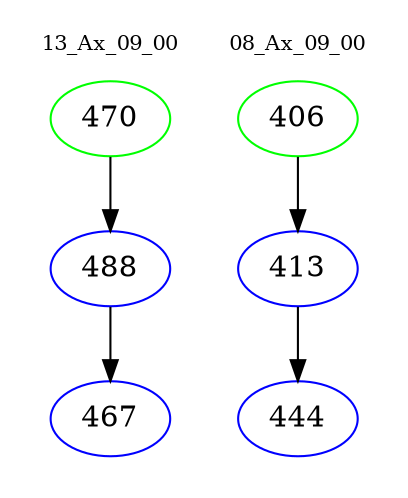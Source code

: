 digraph{
subgraph cluster_0 {
color = white
label = "13_Ax_09_00";
fontsize=10;
T0_470 [label="470", color="green"]
T0_470 -> T0_488 [color="black"]
T0_488 [label="488", color="blue"]
T0_488 -> T0_467 [color="black"]
T0_467 [label="467", color="blue"]
}
subgraph cluster_1 {
color = white
label = "08_Ax_09_00";
fontsize=10;
T1_406 [label="406", color="green"]
T1_406 -> T1_413 [color="black"]
T1_413 [label="413", color="blue"]
T1_413 -> T1_444 [color="black"]
T1_444 [label="444", color="blue"]
}
}
